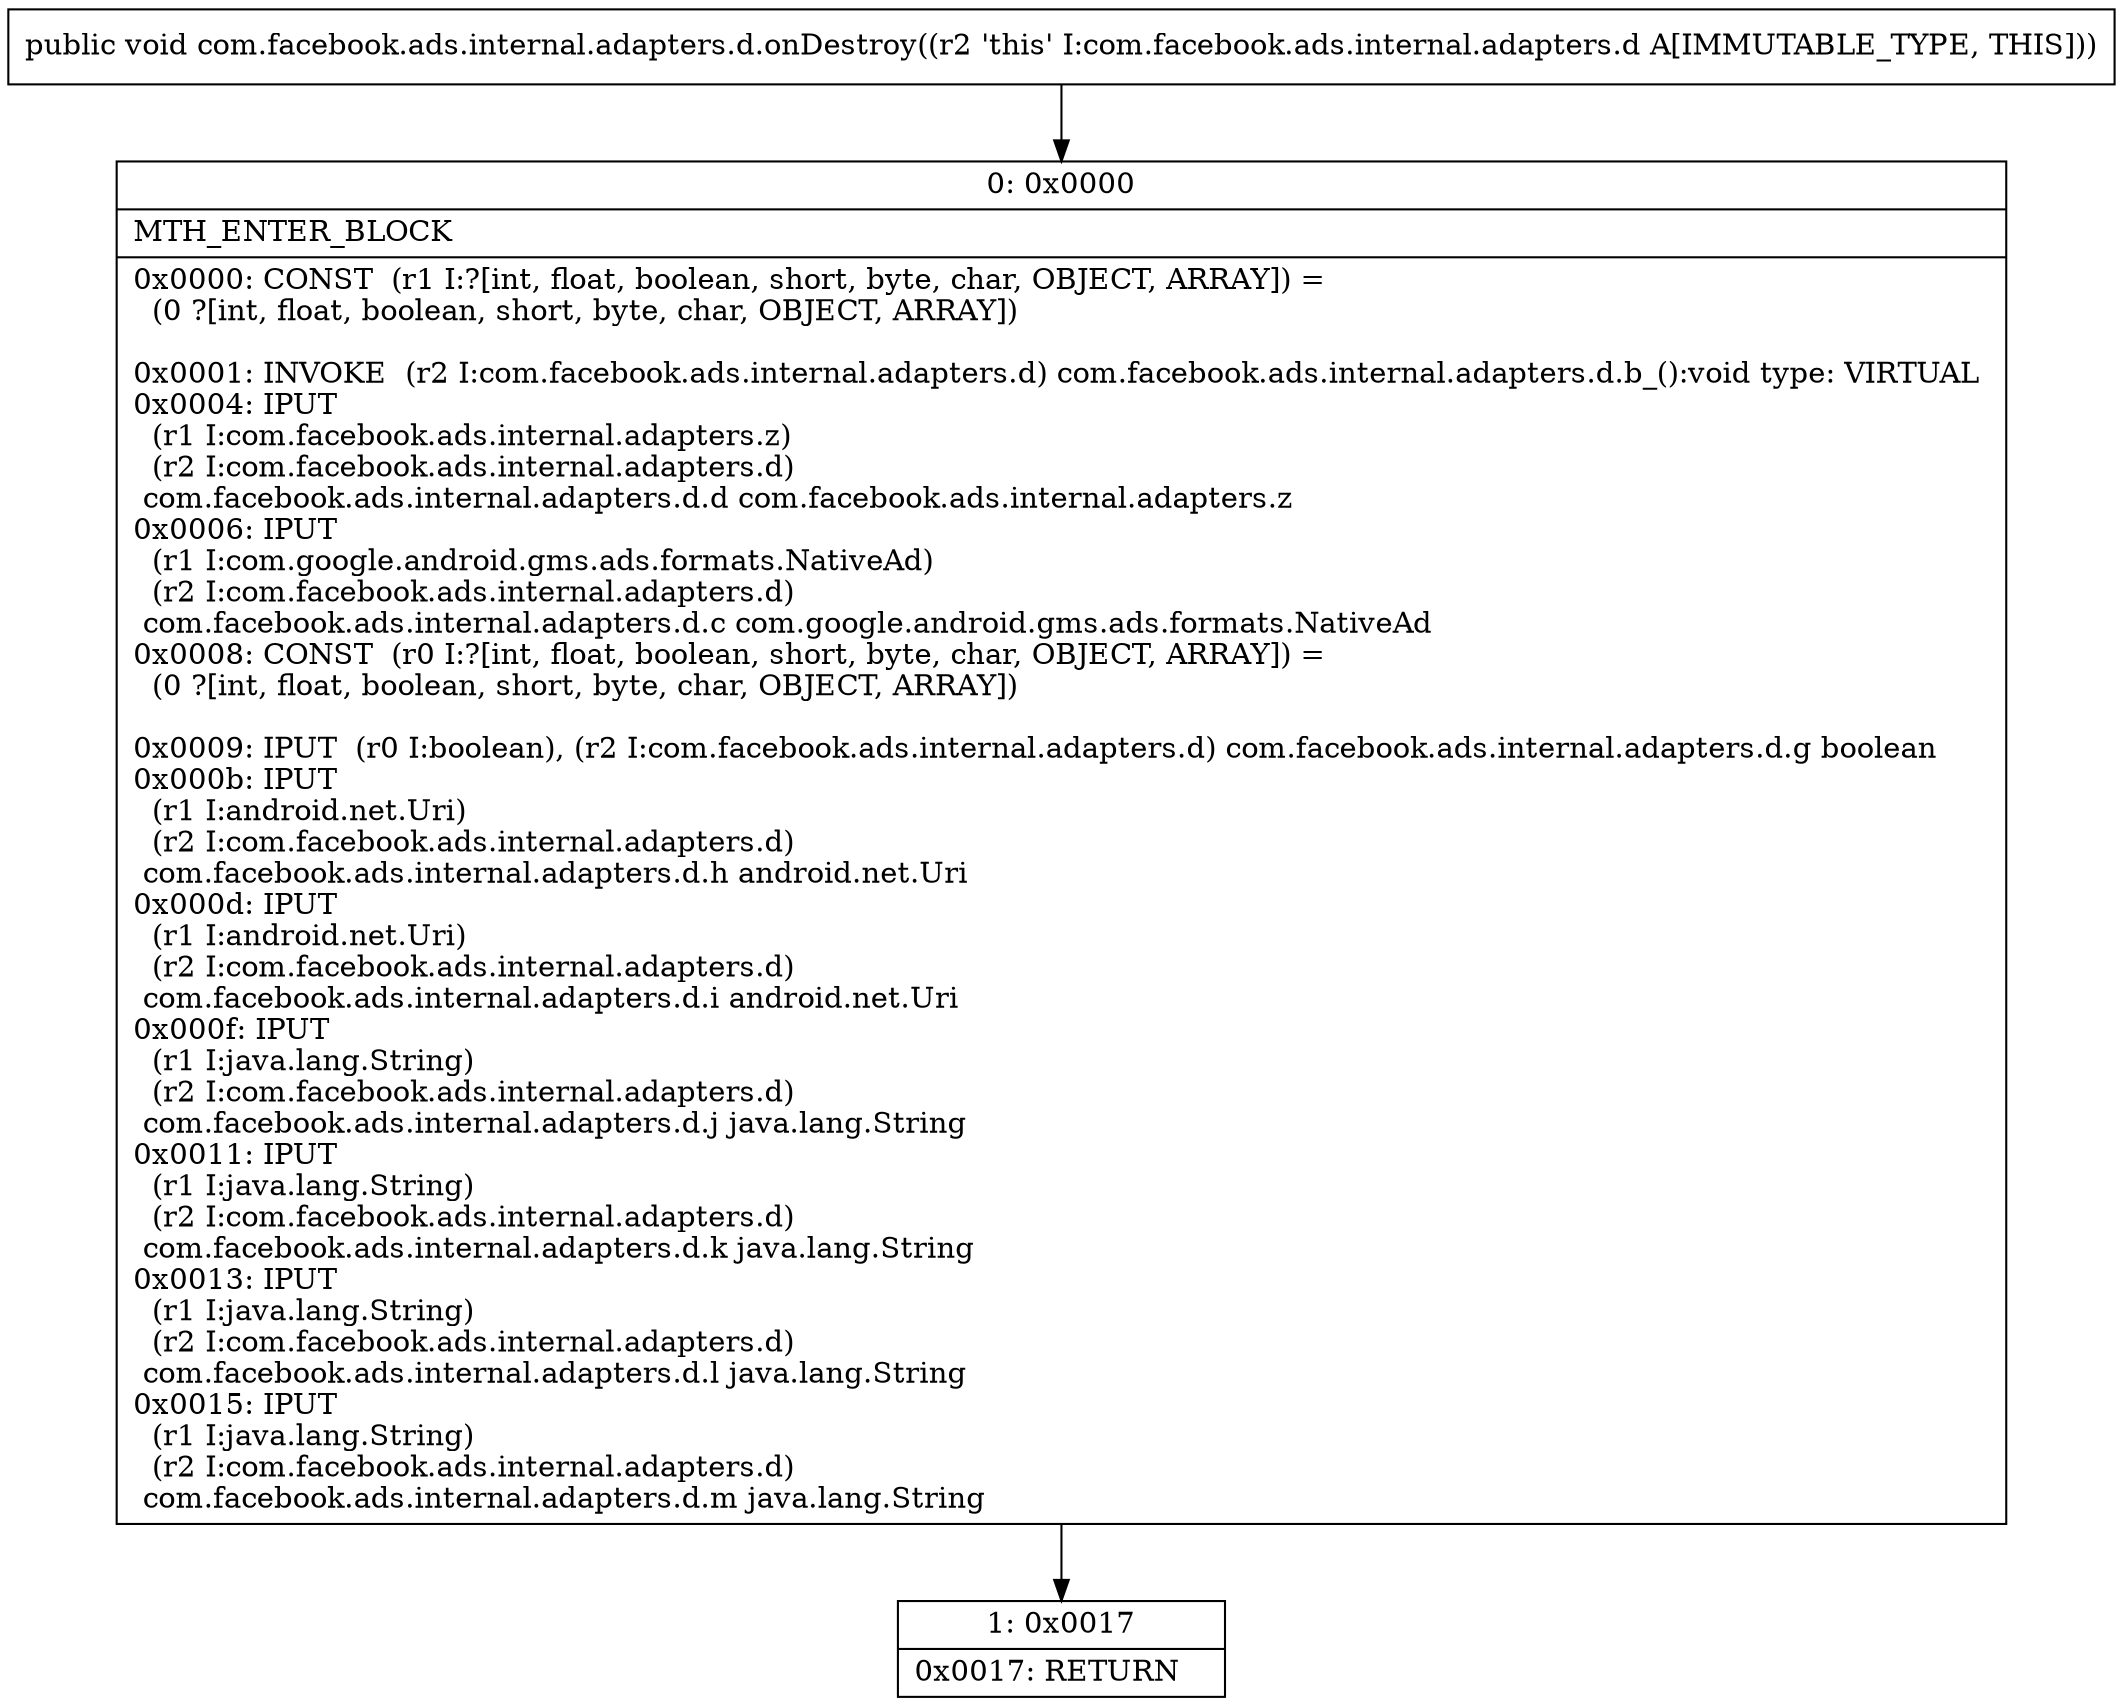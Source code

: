 digraph "CFG forcom.facebook.ads.internal.adapters.d.onDestroy()V" {
Node_0 [shape=record,label="{0\:\ 0x0000|MTH_ENTER_BLOCK\l|0x0000: CONST  (r1 I:?[int, float, boolean, short, byte, char, OBJECT, ARRAY]) = \l  (0 ?[int, float, boolean, short, byte, char, OBJECT, ARRAY])\l \l0x0001: INVOKE  (r2 I:com.facebook.ads.internal.adapters.d) com.facebook.ads.internal.adapters.d.b_():void type: VIRTUAL \l0x0004: IPUT  \l  (r1 I:com.facebook.ads.internal.adapters.z)\l  (r2 I:com.facebook.ads.internal.adapters.d)\l com.facebook.ads.internal.adapters.d.d com.facebook.ads.internal.adapters.z \l0x0006: IPUT  \l  (r1 I:com.google.android.gms.ads.formats.NativeAd)\l  (r2 I:com.facebook.ads.internal.adapters.d)\l com.facebook.ads.internal.adapters.d.c com.google.android.gms.ads.formats.NativeAd \l0x0008: CONST  (r0 I:?[int, float, boolean, short, byte, char, OBJECT, ARRAY]) = \l  (0 ?[int, float, boolean, short, byte, char, OBJECT, ARRAY])\l \l0x0009: IPUT  (r0 I:boolean), (r2 I:com.facebook.ads.internal.adapters.d) com.facebook.ads.internal.adapters.d.g boolean \l0x000b: IPUT  \l  (r1 I:android.net.Uri)\l  (r2 I:com.facebook.ads.internal.adapters.d)\l com.facebook.ads.internal.adapters.d.h android.net.Uri \l0x000d: IPUT  \l  (r1 I:android.net.Uri)\l  (r2 I:com.facebook.ads.internal.adapters.d)\l com.facebook.ads.internal.adapters.d.i android.net.Uri \l0x000f: IPUT  \l  (r1 I:java.lang.String)\l  (r2 I:com.facebook.ads.internal.adapters.d)\l com.facebook.ads.internal.adapters.d.j java.lang.String \l0x0011: IPUT  \l  (r1 I:java.lang.String)\l  (r2 I:com.facebook.ads.internal.adapters.d)\l com.facebook.ads.internal.adapters.d.k java.lang.String \l0x0013: IPUT  \l  (r1 I:java.lang.String)\l  (r2 I:com.facebook.ads.internal.adapters.d)\l com.facebook.ads.internal.adapters.d.l java.lang.String \l0x0015: IPUT  \l  (r1 I:java.lang.String)\l  (r2 I:com.facebook.ads.internal.adapters.d)\l com.facebook.ads.internal.adapters.d.m java.lang.String \l}"];
Node_1 [shape=record,label="{1\:\ 0x0017|0x0017: RETURN   \l}"];
MethodNode[shape=record,label="{public void com.facebook.ads.internal.adapters.d.onDestroy((r2 'this' I:com.facebook.ads.internal.adapters.d A[IMMUTABLE_TYPE, THIS])) }"];
MethodNode -> Node_0;
Node_0 -> Node_1;
}

